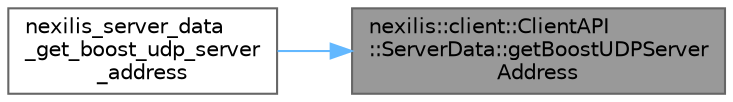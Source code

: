 digraph "nexilis::client::ClientAPI::ServerData::getBoostUDPServerAddress"
{
 // LATEX_PDF_SIZE
  bgcolor="transparent";
  edge [fontname=Helvetica,fontsize=10,labelfontname=Helvetica,labelfontsize=10];
  node [fontname=Helvetica,fontsize=10,shape=box,height=0.2,width=0.4];
  rankdir="RL";
  Node1 [id="Node000001",label="nexilis::client::ClientAPI\l::ServerData::getBoostUDPServer\lAddress",height=0.2,width=0.4,color="gray40", fillcolor="grey60", style="filled", fontcolor="black",tooltip="boost UDP."];
  Node1 -> Node2 [id="edge1_Node000001_Node000002",dir="back",color="steelblue1",style="solid",tooltip=" "];
  Node2 [id="Node000002",label="nexilis_server_data\l_get_boost_udp_server\l_address",height=0.2,width=0.4,color="grey40", fillcolor="white", style="filled",URL="$d0/d6e/client__api__c_8cc.html#abe3f60c1538a3fb762a4e6acfedd48a0",tooltip=" "];
}
